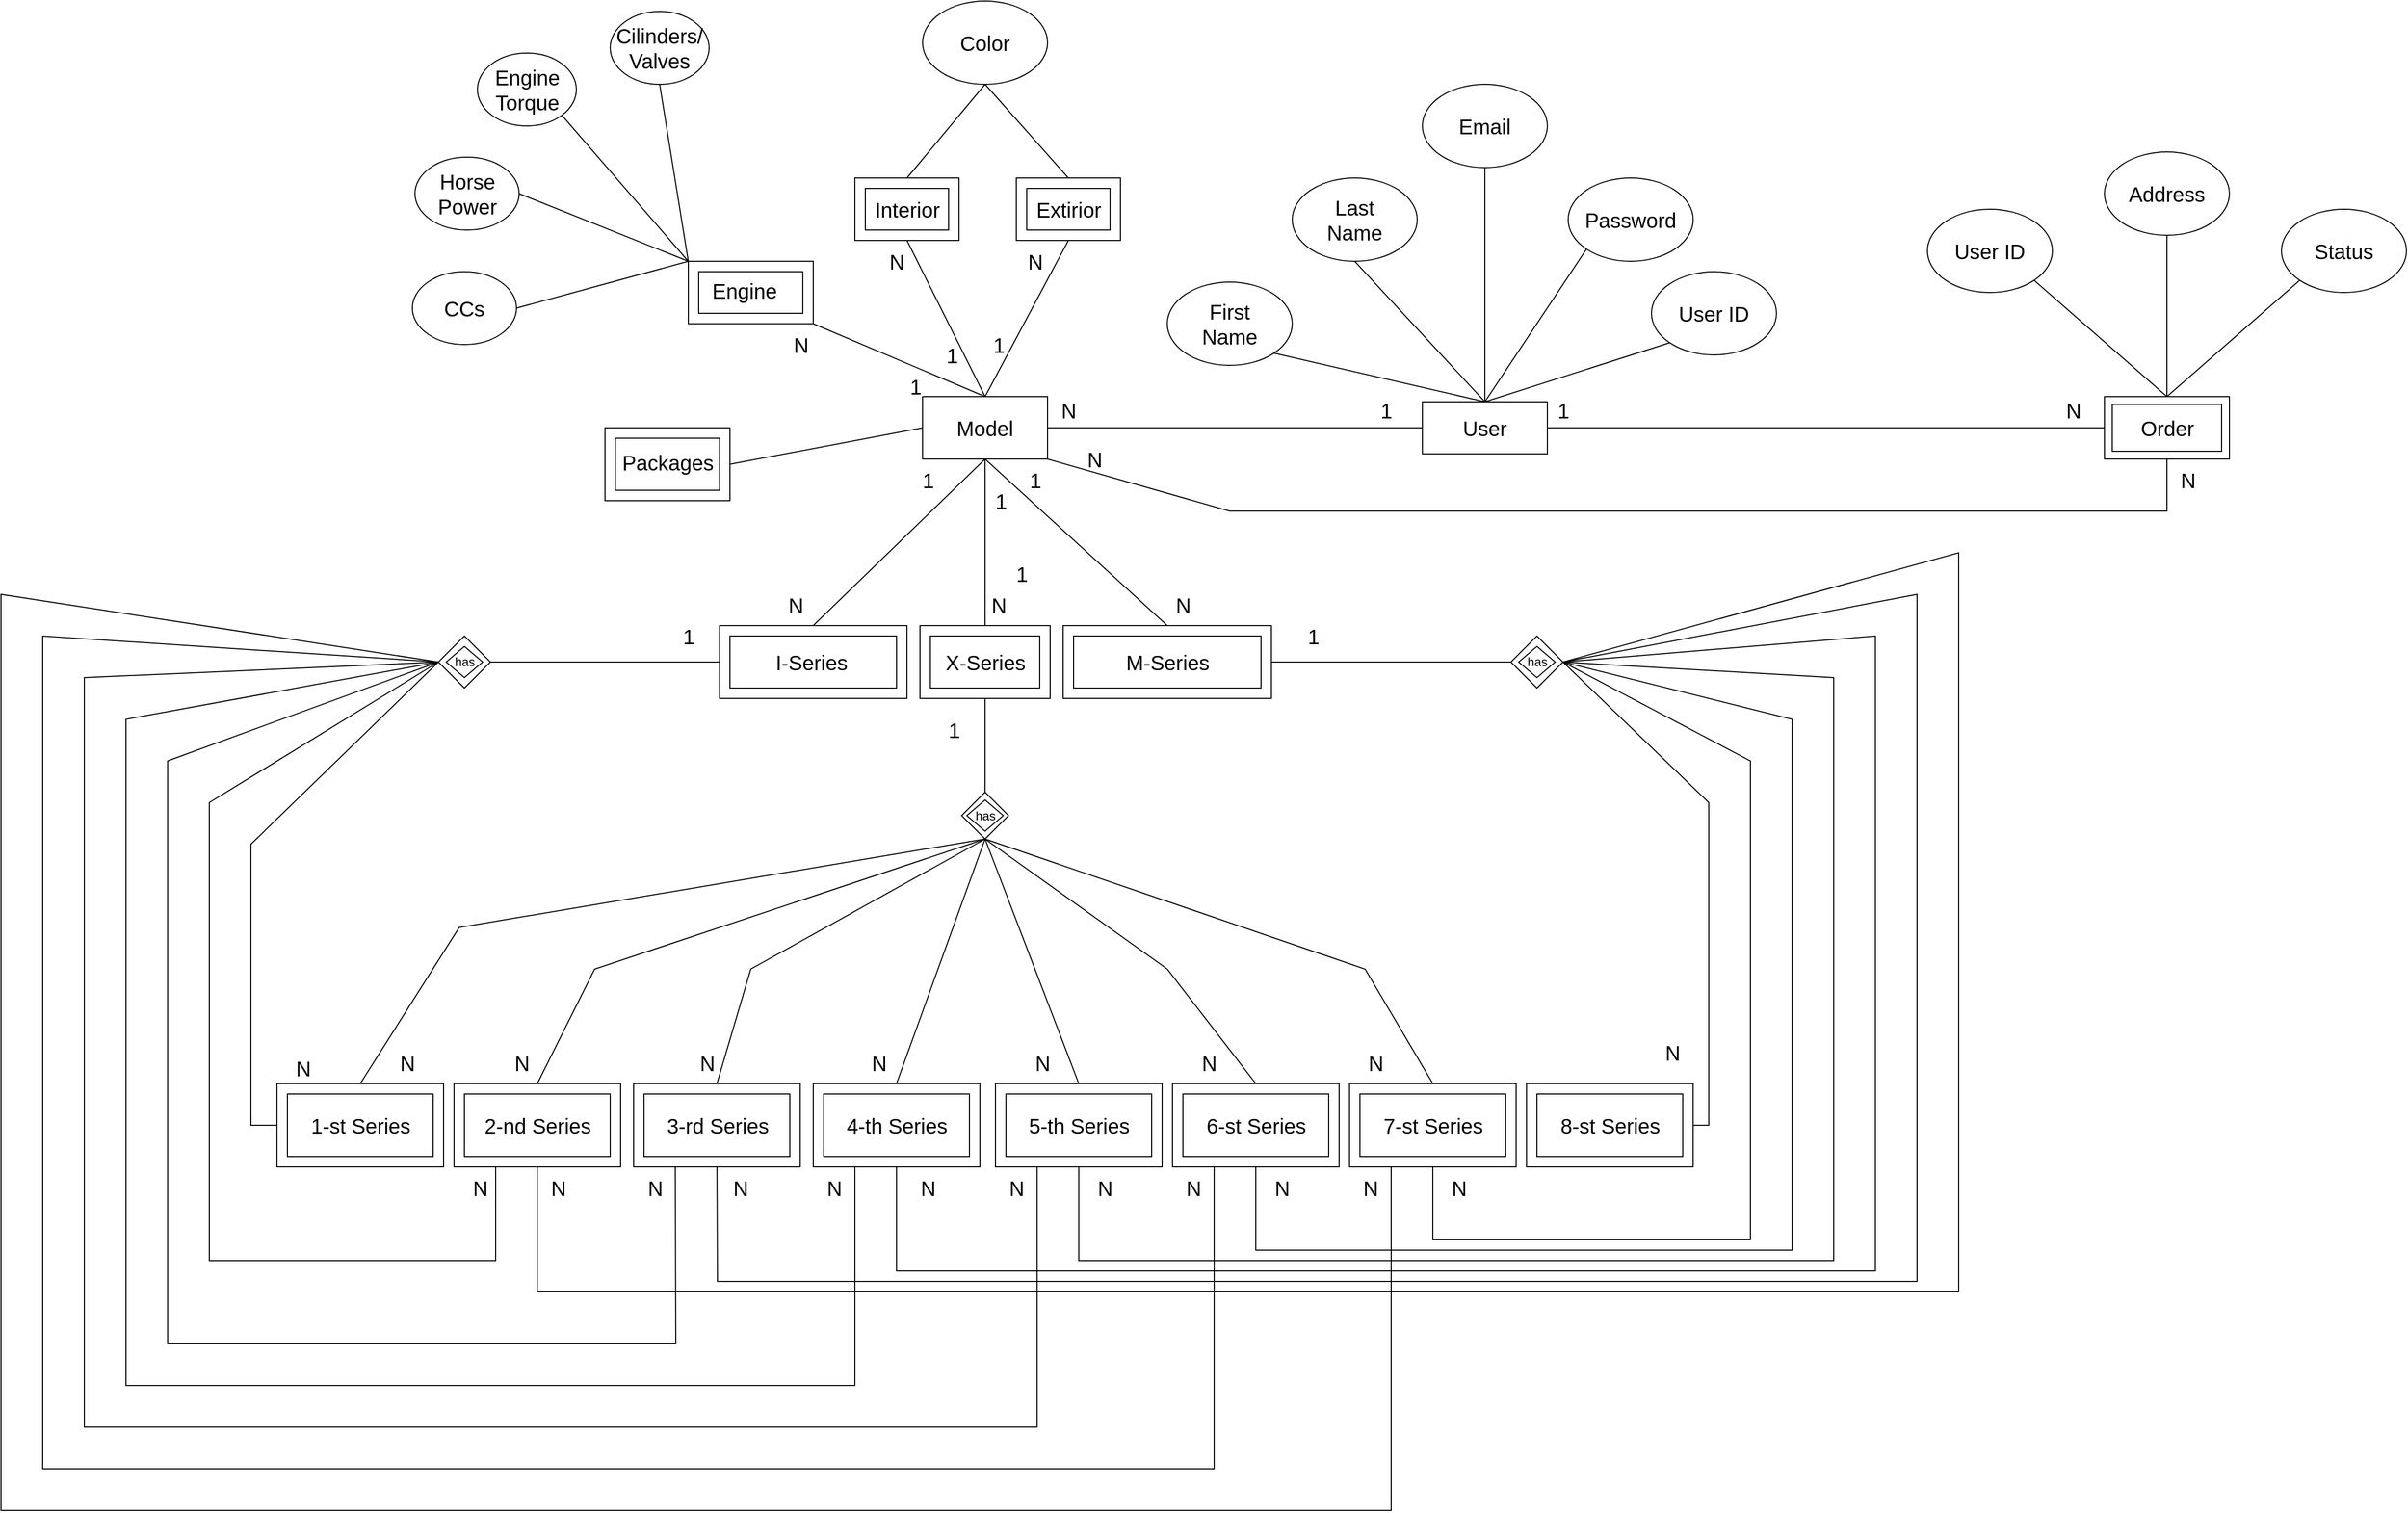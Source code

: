 <mxfile version="24.8.3">
  <diagram name="Page-1" id="2mfNDn_aH2c4KqLtZZbP">
    <mxGraphModel grid="1" page="1" gridSize="10" guides="1" tooltips="1" connect="1" arrows="1" fold="1" pageScale="1" pageWidth="827" pageHeight="1169" math="0" shadow="0">
      <root>
        <mxCell id="0" />
        <mxCell id="1" parent="0" />
        <mxCell id="GA-MrlqgVM2owLJVnuF0-229" value="&lt;font style=&quot;font-size: 20px;&quot;&gt;Order&lt;/font&gt;" style="rounded=0;whiteSpace=wrap;html=1;" vertex="1" parent="1">
          <mxGeometry x="1740" y="130" width="120" height="60" as="geometry" />
        </mxCell>
        <mxCell id="GA-MrlqgVM2owLJVnuF0-77" value="" style="rhombus;whiteSpace=wrap;html=1;" vertex="1" parent="1">
          <mxGeometry x="1170" y="360" width="50" height="50" as="geometry" />
        </mxCell>
        <mxCell id="GA-MrlqgVM2owLJVnuF0-75" value="" style="rhombus;whiteSpace=wrap;html=1;" vertex="1" parent="1">
          <mxGeometry x="140" y="360" width="50" height="50" as="geometry" />
        </mxCell>
        <mxCell id="GA-MrlqgVM2owLJVnuF0-47" value="" style="rhombus;whiteSpace=wrap;html=1;" vertex="1" parent="1">
          <mxGeometry x="642.5" y="510" width="45" height="45" as="geometry" />
        </mxCell>
        <mxCell id="Yd8EfODOnMejqtZCiiyT-1" value="&lt;font style=&quot;font-size: 20px;&quot;&gt;Model&lt;/font&gt;" style="rounded=0;whiteSpace=wrap;html=1;" vertex="1" parent="1">
          <mxGeometry x="605" y="130" width="120" height="60" as="geometry" />
        </mxCell>
        <mxCell id="Yd8EfODOnMejqtZCiiyT-5" value="&lt;font style=&quot;font-size: 20px;&quot;&gt;User&lt;/font&gt;" style="rounded=0;whiteSpace=wrap;html=1;" vertex="1" parent="1">
          <mxGeometry x="1085" y="135" width="120" height="50" as="geometry" />
        </mxCell>
        <mxCell id="GA-MrlqgVM2owLJVnuF0-7" value="" style="endArrow=none;html=1;rounded=0;entryX=1;entryY=1;entryDx=0;entryDy=0;exitX=0.5;exitY=0;exitDx=0;exitDy=0;entryPerimeter=0;" edge="1" parent="1" source="Yd8EfODOnMejqtZCiiyT-1" target="GA-MrlqgVM2owLJVnuF0-183">
          <mxGeometry width="50" height="50" relative="1" as="geometry">
            <mxPoint x="560" y="150" as="sourcePoint" />
            <mxPoint x="525" y="-40" as="targetPoint" />
          </mxGeometry>
        </mxCell>
        <mxCell id="GA-MrlqgVM2owLJVnuF0-10" value="" style="endArrow=none;html=1;rounded=0;entryX=0.5;entryY=1;entryDx=0;entryDy=0;exitX=0.5;exitY=0;exitDx=0;exitDy=0;entryPerimeter=0;" edge="1" parent="1" source="Yd8EfODOnMejqtZCiiyT-1" target="GA-MrlqgVM2owLJVnuF0-193">
          <mxGeometry width="50" height="50" relative="1" as="geometry">
            <mxPoint x="560" y="170" as="sourcePoint" />
            <mxPoint x="687.5" y="-10" as="targetPoint" />
          </mxGeometry>
        </mxCell>
        <mxCell id="GA-MrlqgVM2owLJVnuF0-13" value="" style="endArrow=none;html=1;rounded=0;entryX=0.5;entryY=1;entryDx=0;entryDy=0;exitX=0.5;exitY=0;exitDx=0;exitDy=0;entryPerimeter=0;" edge="1" parent="1" source="Yd8EfODOnMejqtZCiiyT-1" target="GA-MrlqgVM2owLJVnuF0-197">
          <mxGeometry width="50" height="50" relative="1" as="geometry">
            <mxPoint x="540" y="160" as="sourcePoint" />
            <mxPoint x="800" as="targetPoint" />
          </mxGeometry>
        </mxCell>
        <mxCell id="GA-MrlqgVM2owLJVnuF0-35" value="" style="verticalLabelPosition=bottom;verticalAlign=top;html=1;shape=mxgraph.basic.frame;dx=10;whiteSpace=wrap;" vertex="1" parent="1">
          <mxGeometry x="602.5" y="350" width="125" height="70" as="geometry" />
        </mxCell>
        <mxCell id="GA-MrlqgVM2owLJVnuF0-36" value="&lt;span style=&quot;font-size: 20px;&quot;&gt;X-Series&lt;/span&gt;" style="text;html=1;align=center;verticalAlign=middle;resizable=0;points=[];autosize=1;strokeColor=none;fillColor=none;" vertex="1" parent="1">
          <mxGeometry x="615" y="365" width="100" height="40" as="geometry" />
        </mxCell>
        <mxCell id="GA-MrlqgVM2owLJVnuF0-37" value="" style="endArrow=none;html=1;rounded=0;entryX=0.5;entryY=1;entryDx=0;entryDy=0;exitX=0.5;exitY=0;exitDx=0;exitDy=0;exitPerimeter=0;" edge="1" parent="1" source="GA-MrlqgVM2owLJVnuF0-35" target="Yd8EfODOnMejqtZCiiyT-1">
          <mxGeometry width="50" height="50" relative="1" as="geometry">
            <mxPoint x="650" y="360" as="sourcePoint" />
            <mxPoint x="700" y="310" as="targetPoint" />
          </mxGeometry>
        </mxCell>
        <mxCell id="GA-MrlqgVM2owLJVnuF0-46" value="has" style="rhombus;whiteSpace=wrap;html=1;" vertex="1" parent="1">
          <mxGeometry x="647.5" y="517.5" width="35" height="30" as="geometry" />
        </mxCell>
        <mxCell id="GA-MrlqgVM2owLJVnuF0-48" value="" style="endArrow=none;html=1;rounded=0;entryX=0.5;entryY=1;entryDx=0;entryDy=0;entryPerimeter=0;exitX=0.5;exitY=0;exitDx=0;exitDy=0;" edge="1" parent="1" source="GA-MrlqgVM2owLJVnuF0-47" target="GA-MrlqgVM2owLJVnuF0-35">
          <mxGeometry width="50" height="50" relative="1" as="geometry">
            <mxPoint x="550" y="510" as="sourcePoint" />
            <mxPoint x="600" y="460" as="targetPoint" />
          </mxGeometry>
        </mxCell>
        <mxCell id="GA-MrlqgVM2owLJVnuF0-49" value="" style="verticalLabelPosition=bottom;verticalAlign=top;html=1;shape=mxgraph.basic.frame;dx=10;whiteSpace=wrap;" vertex="1" parent="1">
          <mxGeometry x="-15" y="790" width="160" height="80" as="geometry" />
        </mxCell>
        <mxCell id="GA-MrlqgVM2owLJVnuF0-52" value="&lt;span style=&quot;font-size: 20px;&quot;&gt;1-st Series&lt;/span&gt;" style="text;html=1;align=center;verticalAlign=middle;resizable=0;points=[];autosize=1;strokeColor=none;fillColor=none;" vertex="1" parent="1">
          <mxGeometry x="5" y="810" width="120" height="40" as="geometry" />
        </mxCell>
        <mxCell id="GA-MrlqgVM2owLJVnuF0-65" value="" style="verticalLabelPosition=bottom;verticalAlign=top;html=1;shape=mxgraph.basic.frame;dx=10;whiteSpace=wrap;" vertex="1" parent="1">
          <mxGeometry x="410" y="350" width="180" height="70" as="geometry" />
        </mxCell>
        <mxCell id="GA-MrlqgVM2owLJVnuF0-66" value="" style="verticalLabelPosition=bottom;verticalAlign=top;html=1;shape=mxgraph.basic.frame;dx=10;whiteSpace=wrap;" vertex="1" parent="1">
          <mxGeometry x="740" y="350" width="200" height="70" as="geometry" />
        </mxCell>
        <mxCell id="GA-MrlqgVM2owLJVnuF0-67" value="&lt;font style=&quot;font-size: 20px;&quot;&gt;I-Series&lt;/font&gt;" style="text;html=1;align=center;verticalAlign=middle;resizable=0;points=[];autosize=1;strokeColor=none;fillColor=none;" vertex="1" parent="1">
          <mxGeometry x="452.5" y="365" width="90" height="40" as="geometry" />
        </mxCell>
        <mxCell id="GA-MrlqgVM2owLJVnuF0-68" value="&lt;font style=&quot;font-size: 20px;&quot;&gt;M-Series&lt;/font&gt;" style="text;html=1;align=center;verticalAlign=middle;resizable=0;points=[];autosize=1;strokeColor=none;fillColor=none;" vertex="1" parent="1">
          <mxGeometry x="790" y="365" width="100" height="40" as="geometry" />
        </mxCell>
        <mxCell id="GA-MrlqgVM2owLJVnuF0-72" value="has" style="rhombus;whiteSpace=wrap;html=1;" vertex="1" parent="1">
          <mxGeometry x="147.5" y="370" width="35" height="30" as="geometry" />
        </mxCell>
        <mxCell id="GA-MrlqgVM2owLJVnuF0-73" value="has" style="rhombus;whiteSpace=wrap;html=1;" vertex="1" parent="1">
          <mxGeometry x="1177.5" y="370" width="35" height="30" as="geometry" />
        </mxCell>
        <mxCell id="GA-MrlqgVM2owLJVnuF0-78" value="" style="endArrow=none;html=1;rounded=0;entryX=0;entryY=0.5;entryDx=0;entryDy=0;entryPerimeter=0;exitX=1;exitY=0.5;exitDx=0;exitDy=0;" edge="1" parent="1" source="GA-MrlqgVM2owLJVnuF0-75" target="GA-MrlqgVM2owLJVnuF0-65">
          <mxGeometry width="50" height="50" relative="1" as="geometry">
            <mxPoint x="670" y="470" as="sourcePoint" />
            <mxPoint x="720" y="420" as="targetPoint" />
          </mxGeometry>
        </mxCell>
        <mxCell id="GA-MrlqgVM2owLJVnuF0-79" value="" style="endArrow=none;html=1;rounded=0;entryX=1;entryY=0.5;entryDx=0;entryDy=0;entryPerimeter=0;exitX=0;exitY=0.5;exitDx=0;exitDy=0;" edge="1" parent="1" source="GA-MrlqgVM2owLJVnuF0-77" target="GA-MrlqgVM2owLJVnuF0-66">
          <mxGeometry width="50" height="50" relative="1" as="geometry">
            <mxPoint x="640" y="470" as="sourcePoint" />
            <mxPoint x="690" y="420" as="targetPoint" />
          </mxGeometry>
        </mxCell>
        <mxCell id="GA-MrlqgVM2owLJVnuF0-81" value="" style="endArrow=none;html=1;rounded=0;entryX=0.5;entryY=1;entryDx=0;entryDy=0;exitX=0.5;exitY=0;exitDx=0;exitDy=0;exitPerimeter=0;" edge="1" parent="1" source="GA-MrlqgVM2owLJVnuF0-65" target="Yd8EfODOnMejqtZCiiyT-1">
          <mxGeometry width="50" height="50" relative="1" as="geometry">
            <mxPoint x="670" y="470" as="sourcePoint" />
            <mxPoint x="720" y="420" as="targetPoint" />
          </mxGeometry>
        </mxCell>
        <mxCell id="GA-MrlqgVM2owLJVnuF0-82" value="" style="endArrow=none;html=1;rounded=0;entryX=0.5;entryY=1;entryDx=0;entryDy=0;exitX=0.5;exitY=0;exitDx=0;exitDy=0;exitPerimeter=0;" edge="1" parent="1" source="GA-MrlqgVM2owLJVnuF0-66" target="Yd8EfODOnMejqtZCiiyT-1">
          <mxGeometry width="50" height="50" relative="1" as="geometry">
            <mxPoint x="510" y="360" as="sourcePoint" />
            <mxPoint x="675" y="300" as="targetPoint" />
          </mxGeometry>
        </mxCell>
        <mxCell id="GA-MrlqgVM2owLJVnuF0-89" value="" style="verticalLabelPosition=bottom;verticalAlign=top;html=1;shape=mxgraph.basic.frame;dx=10;whiteSpace=wrap;" vertex="1" parent="1">
          <mxGeometry x="155" y="790" width="160" height="80" as="geometry" />
        </mxCell>
        <mxCell id="GA-MrlqgVM2owLJVnuF0-90" value="&lt;span style=&quot;font-size: 20px;&quot;&gt;2-nd Series&lt;/span&gt;" style="text;html=1;align=center;verticalAlign=middle;resizable=0;points=[];autosize=1;strokeColor=none;fillColor=none;" vertex="1" parent="1">
          <mxGeometry x="170" y="810" width="130" height="40" as="geometry" />
        </mxCell>
        <mxCell id="GA-MrlqgVM2owLJVnuF0-91" value="" style="verticalLabelPosition=bottom;verticalAlign=top;html=1;shape=mxgraph.basic.frame;dx=10;whiteSpace=wrap;" vertex="1" parent="1">
          <mxGeometry x="327.5" y="790" width="160" height="80" as="geometry" />
        </mxCell>
        <mxCell id="GA-MrlqgVM2owLJVnuF0-92" value="&lt;span style=&quot;font-size: 20px;&quot;&gt;3-rd Series&lt;/span&gt;" style="text;html=1;align=center;verticalAlign=middle;resizable=0;points=[];autosize=1;strokeColor=none;fillColor=none;" vertex="1" parent="1">
          <mxGeometry x="347.5" y="810" width="120" height="40" as="geometry" />
        </mxCell>
        <mxCell id="GA-MrlqgVM2owLJVnuF0-93" value="" style="verticalLabelPosition=bottom;verticalAlign=top;html=1;shape=mxgraph.basic.frame;dx=10;whiteSpace=wrap;" vertex="1" parent="1">
          <mxGeometry x="500" y="790" width="160" height="80" as="geometry" />
        </mxCell>
        <mxCell id="GA-MrlqgVM2owLJVnuF0-94" value="&lt;span style=&quot;font-size: 20px;&quot;&gt;4-th Series&lt;/span&gt;" style="text;html=1;align=center;verticalAlign=middle;resizable=0;points=[];autosize=1;strokeColor=none;fillColor=none;" vertex="1" parent="1">
          <mxGeometry x="520" y="810" width="120" height="40" as="geometry" />
        </mxCell>
        <mxCell id="GA-MrlqgVM2owLJVnuF0-95" value="" style="verticalLabelPosition=bottom;verticalAlign=top;html=1;shape=mxgraph.basic.frame;dx=10;whiteSpace=wrap;" vertex="1" parent="1">
          <mxGeometry x="675" y="790" width="160" height="80" as="geometry" />
        </mxCell>
        <mxCell id="GA-MrlqgVM2owLJVnuF0-96" value="&lt;span style=&quot;font-size: 20px;&quot;&gt;5-th Series&lt;/span&gt;" style="text;html=1;align=center;verticalAlign=middle;resizable=0;points=[];autosize=1;strokeColor=none;fillColor=none;" vertex="1" parent="1">
          <mxGeometry x="695" y="810" width="120" height="40" as="geometry" />
        </mxCell>
        <mxCell id="GA-MrlqgVM2owLJVnuF0-97" value="" style="verticalLabelPosition=bottom;verticalAlign=top;html=1;shape=mxgraph.basic.frame;dx=10;whiteSpace=wrap;" vertex="1" parent="1">
          <mxGeometry x="845" y="790" width="160" height="80" as="geometry" />
        </mxCell>
        <mxCell id="GA-MrlqgVM2owLJVnuF0-98" value="&lt;span style=&quot;font-size: 20px;&quot;&gt;6-st Series&lt;/span&gt;" style="text;html=1;align=center;verticalAlign=middle;resizable=0;points=[];autosize=1;strokeColor=none;fillColor=none;" vertex="1" parent="1">
          <mxGeometry x="865" y="810" width="120" height="40" as="geometry" />
        </mxCell>
        <mxCell id="GA-MrlqgVM2owLJVnuF0-99" value="" style="verticalLabelPosition=bottom;verticalAlign=top;html=1;shape=mxgraph.basic.frame;dx=10;whiteSpace=wrap;" vertex="1" parent="1">
          <mxGeometry x="1015" y="790" width="160" height="80" as="geometry" />
        </mxCell>
        <mxCell id="GA-MrlqgVM2owLJVnuF0-100" value="&lt;span style=&quot;font-size: 20px;&quot;&gt;7-st Series&lt;/span&gt;" style="text;html=1;align=center;verticalAlign=middle;resizable=0;points=[];autosize=1;strokeColor=none;fillColor=none;" vertex="1" parent="1">
          <mxGeometry x="1035" y="810" width="120" height="40" as="geometry" />
        </mxCell>
        <mxCell id="GA-MrlqgVM2owLJVnuF0-101" value="" style="verticalLabelPosition=bottom;verticalAlign=top;html=1;shape=mxgraph.basic.frame;dx=10;whiteSpace=wrap;" vertex="1" parent="1">
          <mxGeometry x="1185" y="790" width="160" height="80" as="geometry" />
        </mxCell>
        <mxCell id="GA-MrlqgVM2owLJVnuF0-102" value="&lt;span style=&quot;font-size: 20px;&quot;&gt;8-st Series&lt;/span&gt;" style="text;html=1;align=center;verticalAlign=middle;resizable=0;points=[];autosize=1;strokeColor=none;fillColor=none;" vertex="1" parent="1">
          <mxGeometry x="1205" y="810" width="120" height="40" as="geometry" />
        </mxCell>
        <mxCell id="GA-MrlqgVM2owLJVnuF0-111" value="" style="endArrow=none;html=1;rounded=0;entryX=0.5;entryY=1;entryDx=0;entryDy=0;exitX=0.5;exitY=0;exitDx=0;exitDy=0;exitPerimeter=0;" edge="1" parent="1" source="GA-MrlqgVM2owLJVnuF0-49" target="GA-MrlqgVM2owLJVnuF0-47">
          <mxGeometry width="50" height="50" relative="1" as="geometry">
            <mxPoint x="145" y="640" as="sourcePoint" />
            <mxPoint x="580" y="580" as="targetPoint" />
            <Array as="points">
              <mxPoint x="160" y="640" />
            </Array>
          </mxGeometry>
        </mxCell>
        <mxCell id="GA-MrlqgVM2owLJVnuF0-112" value="" style="endArrow=none;html=1;rounded=0;entryX=0.5;entryY=1;entryDx=0;entryDy=0;exitX=0.5;exitY=0;exitDx=0;exitDy=0;exitPerimeter=0;" edge="1" parent="1" source="GA-MrlqgVM2owLJVnuF0-89" target="GA-MrlqgVM2owLJVnuF0-47">
          <mxGeometry width="50" height="50" relative="1" as="geometry">
            <mxPoint x="155" y="650" as="sourcePoint" />
            <mxPoint x="590" y="590" as="targetPoint" />
            <Array as="points">
              <mxPoint x="290" y="680" />
            </Array>
          </mxGeometry>
        </mxCell>
        <mxCell id="GA-MrlqgVM2owLJVnuF0-113" value="" style="endArrow=none;html=1;rounded=0;entryX=0.5;entryY=1;entryDx=0;entryDy=0;exitX=0.5;exitY=0;exitDx=0;exitDy=0;exitPerimeter=0;" edge="1" parent="1" source="GA-MrlqgVM2owLJVnuF0-91" target="GA-MrlqgVM2owLJVnuF0-47">
          <mxGeometry width="50" height="50" relative="1" as="geometry">
            <mxPoint x="165" y="660" as="sourcePoint" />
            <mxPoint x="600" y="600" as="targetPoint" />
            <Array as="points">
              <mxPoint x="440" y="680" />
            </Array>
          </mxGeometry>
        </mxCell>
        <mxCell id="GA-MrlqgVM2owLJVnuF0-114" value="" style="endArrow=none;html=1;rounded=0;entryX=0.5;entryY=1;entryDx=0;entryDy=0;exitX=0.5;exitY=0;exitDx=0;exitDy=0;exitPerimeter=0;" edge="1" parent="1" source="GA-MrlqgVM2owLJVnuF0-93" target="GA-MrlqgVM2owLJVnuF0-47">
          <mxGeometry width="50" height="50" relative="1" as="geometry">
            <mxPoint x="175" y="670" as="sourcePoint" />
            <mxPoint x="610" y="610" as="targetPoint" />
          </mxGeometry>
        </mxCell>
        <mxCell id="GA-MrlqgVM2owLJVnuF0-115" value="" style="endArrow=none;html=1;rounded=0;entryX=0.5;entryY=1;entryDx=0;entryDy=0;exitX=0.5;exitY=0;exitDx=0;exitDy=0;exitPerimeter=0;" edge="1" parent="1" source="GA-MrlqgVM2owLJVnuF0-95" target="GA-MrlqgVM2owLJVnuF0-47">
          <mxGeometry width="50" height="50" relative="1" as="geometry">
            <mxPoint x="185" y="680" as="sourcePoint" />
            <mxPoint x="620" y="620" as="targetPoint" />
          </mxGeometry>
        </mxCell>
        <mxCell id="GA-MrlqgVM2owLJVnuF0-116" value="" style="endArrow=none;html=1;rounded=0;entryX=0.5;entryY=1;entryDx=0;entryDy=0;exitX=0.5;exitY=0;exitDx=0;exitDy=0;exitPerimeter=0;" edge="1" parent="1" source="GA-MrlqgVM2owLJVnuF0-97" target="GA-MrlqgVM2owLJVnuF0-47">
          <mxGeometry width="50" height="50" relative="1" as="geometry">
            <mxPoint x="195" y="690" as="sourcePoint" />
            <mxPoint x="630" y="630" as="targetPoint" />
            <Array as="points">
              <mxPoint x="840" y="680" />
            </Array>
          </mxGeometry>
        </mxCell>
        <mxCell id="GA-MrlqgVM2owLJVnuF0-117" value="" style="endArrow=none;html=1;rounded=0;entryX=0.5;entryY=1;entryDx=0;entryDy=0;exitX=0.5;exitY=0;exitDx=0;exitDy=0;exitPerimeter=0;" edge="1" parent="1" source="GA-MrlqgVM2owLJVnuF0-99" target="GA-MrlqgVM2owLJVnuF0-47">
          <mxGeometry width="50" height="50" relative="1" as="geometry">
            <mxPoint x="205" y="700" as="sourcePoint" />
            <mxPoint x="640" y="640" as="targetPoint" />
            <Array as="points">
              <mxPoint x="1030" y="680" />
            </Array>
          </mxGeometry>
        </mxCell>
        <mxCell id="GA-MrlqgVM2owLJVnuF0-122" value="" style="endArrow=none;html=1;rounded=0;entryX=1;entryY=0.5;entryDx=0;entryDy=0;exitX=0.5;exitY=1;exitDx=0;exitDy=0;exitPerimeter=0;" edge="1" parent="1" source="GA-MrlqgVM2owLJVnuF0-89" target="GA-MrlqgVM2owLJVnuF0-77">
          <mxGeometry width="50" height="50" relative="1" as="geometry">
            <mxPoint x="570" y="620" as="sourcePoint" />
            <mxPoint x="620" y="570" as="targetPoint" />
            <Array as="points">
              <mxPoint x="235" y="990" />
              <mxPoint x="1600" y="990" />
              <mxPoint x="1600" y="280" />
            </Array>
          </mxGeometry>
        </mxCell>
        <mxCell id="GA-MrlqgVM2owLJVnuF0-123" value="" style="endArrow=none;html=1;rounded=0;entryX=1;entryY=0.5;entryDx=0;entryDy=0;exitX=0.5;exitY=1;exitDx=0;exitDy=0;exitPerimeter=0;" edge="1" parent="1" source="GA-MrlqgVM2owLJVnuF0-91" target="GA-MrlqgVM2owLJVnuF0-77">
          <mxGeometry width="50" height="50" relative="1" as="geometry">
            <mxPoint x="220" y="860" as="sourcePoint" />
            <mxPoint x="1400" y="400" as="targetPoint" />
            <Array as="points">
              <mxPoint x="408" y="980" />
              <mxPoint x="1560" y="980" />
              <mxPoint x="1560" y="320" />
            </Array>
          </mxGeometry>
        </mxCell>
        <mxCell id="GA-MrlqgVM2owLJVnuF0-124" value="" style="endArrow=none;html=1;rounded=0;entryX=1;entryY=0.5;entryDx=0;entryDy=0;exitX=0.5;exitY=1;exitDx=0;exitDy=0;exitPerimeter=0;" edge="1" parent="1" source="GA-MrlqgVM2owLJVnuF0-93" target="GA-MrlqgVM2owLJVnuF0-77">
          <mxGeometry width="50" height="50" relative="1" as="geometry">
            <mxPoint x="230" y="870" as="sourcePoint" />
            <mxPoint x="1410" y="410" as="targetPoint" />
            <Array as="points">
              <mxPoint x="580" y="970" />
              <mxPoint x="1520" y="970" />
              <mxPoint x="1520" y="360" />
            </Array>
          </mxGeometry>
        </mxCell>
        <mxCell id="GA-MrlqgVM2owLJVnuF0-125" value="" style="endArrow=none;html=1;rounded=0;entryX=1;entryY=0.5;entryDx=0;entryDy=0;exitX=0.5;exitY=1;exitDx=0;exitDy=0;exitPerimeter=0;" edge="1" parent="1" source="GA-MrlqgVM2owLJVnuF0-95" target="GA-MrlqgVM2owLJVnuF0-77">
          <mxGeometry width="50" height="50" relative="1" as="geometry">
            <mxPoint x="565" y="860" as="sourcePoint" />
            <mxPoint x="1400" y="400" as="targetPoint" />
            <Array as="points">
              <mxPoint x="755" y="960" />
              <mxPoint x="1480" y="960" />
              <mxPoint x="1480" y="400" />
            </Array>
          </mxGeometry>
        </mxCell>
        <mxCell id="GA-MrlqgVM2owLJVnuF0-126" value="" style="endArrow=none;html=1;rounded=0;exitX=0.5;exitY=1;exitDx=0;exitDy=0;exitPerimeter=0;entryX=1;entryY=0.5;entryDx=0;entryDy=0;" edge="1" parent="1" source="GA-MrlqgVM2owLJVnuF0-97" target="GA-MrlqgVM2owLJVnuF0-77">
          <mxGeometry width="50" height="50" relative="1" as="geometry">
            <mxPoint x="575" y="870" as="sourcePoint" />
            <mxPoint x="1390" y="390" as="targetPoint" />
            <Array as="points">
              <mxPoint x="925" y="950" />
              <mxPoint x="1440" y="950" />
              <mxPoint x="1440" y="440" />
            </Array>
          </mxGeometry>
        </mxCell>
        <mxCell id="GA-MrlqgVM2owLJVnuF0-127" value="" style="endArrow=none;html=1;rounded=0;entryX=1;entryY=0.5;entryDx=0;entryDy=0;exitX=0.5;exitY=1;exitDx=0;exitDy=0;exitPerimeter=0;" edge="1" parent="1" source="GA-MrlqgVM2owLJVnuF0-99" target="GA-MrlqgVM2owLJVnuF0-77">
          <mxGeometry width="50" height="50" relative="1" as="geometry">
            <mxPoint x="585" y="880" as="sourcePoint" />
            <mxPoint x="1420" y="420" as="targetPoint" />
            <Array as="points">
              <mxPoint x="1095" y="940" />
              <mxPoint x="1400" y="940" />
              <mxPoint x="1400" y="480" />
            </Array>
          </mxGeometry>
        </mxCell>
        <mxCell id="GA-MrlqgVM2owLJVnuF0-128" value="" style="endArrow=none;html=1;rounded=0;entryX=1;entryY=0.5;entryDx=0;entryDy=0;exitX=1;exitY=0.5;exitDx=0;exitDy=0;exitPerimeter=0;" edge="1" parent="1" source="GA-MrlqgVM2owLJVnuF0-101" target="GA-MrlqgVM2owLJVnuF0-77">
          <mxGeometry width="50" height="50" relative="1" as="geometry">
            <mxPoint x="595" y="890" as="sourcePoint" />
            <mxPoint x="1430" y="430" as="targetPoint" />
            <Array as="points">
              <mxPoint x="1360" y="830" />
              <mxPoint x="1360" y="520" />
            </Array>
          </mxGeometry>
        </mxCell>
        <mxCell id="GA-MrlqgVM2owLJVnuF0-130" value="" style="endArrow=none;html=1;rounded=0;entryX=0;entryY=0.5;entryDx=0;entryDy=0;exitX=0;exitY=0.5;exitDx=0;exitDy=0;exitPerimeter=0;" edge="1" parent="1" source="GA-MrlqgVM2owLJVnuF0-49" target="GA-MrlqgVM2owLJVnuF0-75">
          <mxGeometry width="50" height="50" relative="1" as="geometry">
            <mxPoint x="-80" y="560" as="sourcePoint" />
            <mxPoint x="680" y="570" as="targetPoint" />
            <Array as="points">
              <mxPoint x="-40" y="830" />
              <mxPoint x="-40" y="560" />
            </Array>
          </mxGeometry>
        </mxCell>
        <mxCell id="GA-MrlqgVM2owLJVnuF0-131" value="" style="endArrow=none;html=1;rounded=0;exitX=0;exitY=0;exitDx=40;exitDy=80;exitPerimeter=0;entryX=0;entryY=0.5;entryDx=0;entryDy=0;" edge="1" parent="1" source="GA-MrlqgVM2owLJVnuF0-89" target="GA-MrlqgVM2owLJVnuF0-75">
          <mxGeometry width="50" height="50" relative="1" as="geometry">
            <mxPoint x="-30" y="820" as="sourcePoint" />
            <mxPoint x="130" y="380" as="targetPoint" />
            <Array as="points">
              <mxPoint x="195" y="960" />
              <mxPoint x="-80" y="960" />
              <mxPoint x="-80" y="520" />
            </Array>
          </mxGeometry>
        </mxCell>
        <mxCell id="GA-MrlqgVM2owLJVnuF0-133" value="" style="endArrow=none;html=1;rounded=0;exitX=0;exitY=0;exitDx=40;exitDy=80;exitPerimeter=0;entryX=0;entryY=0.5;entryDx=0;entryDy=0;" edge="1" parent="1" source="GA-MrlqgVM2owLJVnuF0-91" target="GA-MrlqgVM2owLJVnuF0-75">
          <mxGeometry width="50" height="50" relative="1" as="geometry">
            <mxPoint x="245" y="880" as="sourcePoint" />
            <mxPoint x="90" y="370" as="targetPoint" />
            <Array as="points">
              <mxPoint x="368" y="1040" />
              <mxPoint x="-120" y="1040" />
              <mxPoint x="-120" y="480" />
            </Array>
          </mxGeometry>
        </mxCell>
        <mxCell id="GA-MrlqgVM2owLJVnuF0-134" value="" style="endArrow=none;html=1;rounded=0;exitX=0;exitY=0;exitDx=40;exitDy=80;exitPerimeter=0;entryX=0;entryY=0.5;entryDx=0;entryDy=0;" edge="1" parent="1" source="GA-MrlqgVM2owLJVnuF0-93" target="GA-MrlqgVM2owLJVnuF0-75">
          <mxGeometry width="50" height="50" relative="1" as="geometry">
            <mxPoint x="418" y="880" as="sourcePoint" />
            <mxPoint x="100" y="360" as="targetPoint" />
            <Array as="points">
              <mxPoint x="540" y="1080" />
              <mxPoint x="-160" y="1080" />
              <mxPoint x="-160" y="440" />
            </Array>
          </mxGeometry>
        </mxCell>
        <mxCell id="GA-MrlqgVM2owLJVnuF0-135" value="" style="endArrow=none;html=1;rounded=0;entryX=0;entryY=0.5;entryDx=0;entryDy=0;exitX=0;exitY=0;exitDx=40;exitDy=80;exitPerimeter=0;" edge="1" parent="1" source="GA-MrlqgVM2owLJVnuF0-95" target="GA-MrlqgVM2owLJVnuF0-75">
          <mxGeometry width="50" height="50" relative="1" as="geometry">
            <mxPoint x="-5" y="840" as="sourcePoint" />
            <mxPoint x="150" y="395" as="targetPoint" />
            <Array as="points">
              <mxPoint x="715" y="1120" />
              <mxPoint x="-200" y="1120" />
              <mxPoint x="-200" y="400" />
            </Array>
          </mxGeometry>
        </mxCell>
        <mxCell id="GA-MrlqgVM2owLJVnuF0-136" value="" style="endArrow=none;html=1;rounded=0;exitX=0;exitY=0;exitDx=40;exitDy=80;exitPerimeter=0;entryX=0;entryY=0.5;entryDx=0;entryDy=0;" edge="1" parent="1" source="GA-MrlqgVM2owLJVnuF0-97" target="GA-MrlqgVM2owLJVnuF0-75">
          <mxGeometry width="50" height="50" relative="1" as="geometry">
            <mxPoint x="-5" y="840" as="sourcePoint" />
            <mxPoint x="120" y="330" as="targetPoint" />
            <Array as="points">
              <mxPoint x="885" y="1160" />
              <mxPoint x="-240" y="1160" />
              <mxPoint x="-240" y="360" />
            </Array>
          </mxGeometry>
        </mxCell>
        <mxCell id="GA-MrlqgVM2owLJVnuF0-137" value="" style="endArrow=none;html=1;rounded=0;exitX=0;exitY=0;exitDx=40;exitDy=80;exitPerimeter=0;entryX=0;entryY=0.5;entryDx=0;entryDy=0;" edge="1" parent="1" source="GA-MrlqgVM2owLJVnuF0-99" target="GA-MrlqgVM2owLJVnuF0-75">
          <mxGeometry width="50" height="50" relative="1" as="geometry">
            <mxPoint x="895" y="880" as="sourcePoint" />
            <mxPoint x="120" y="340" as="targetPoint" />
            <Array as="points">
              <mxPoint x="1055" y="1200" />
              <mxPoint x="-280" y="1200" />
              <mxPoint x="-280" y="320" />
            </Array>
          </mxGeometry>
        </mxCell>
        <mxCell id="GA-MrlqgVM2owLJVnuF0-140" value="&lt;font style=&quot;font-size: 20px;&quot;&gt;1&lt;/font&gt;" style="text;html=1;align=center;verticalAlign=middle;resizable=0;points=[];autosize=1;strokeColor=none;fillColor=none;" vertex="1" parent="1">
          <mxGeometry x="365" y="340" width="30" height="40" as="geometry" />
        </mxCell>
        <mxCell id="GA-MrlqgVM2owLJVnuF0-141" value="&lt;font style=&quot;font-size: 20px;&quot;&gt;N&lt;/font&gt;" style="text;html=1;align=center;verticalAlign=middle;resizable=0;points=[];autosize=1;strokeColor=none;fillColor=none;" vertex="1" parent="1">
          <mxGeometry x="-10" y="755" width="40" height="40" as="geometry" />
        </mxCell>
        <mxCell id="GA-MrlqgVM2owLJVnuF0-142" value="&lt;font style=&quot;font-size: 20px;&quot;&gt;1&lt;/font&gt;" style="text;html=1;align=center;verticalAlign=middle;resizable=0;points=[];autosize=1;strokeColor=none;fillColor=none;" vertex="1" parent="1">
          <mxGeometry x="620" y="430" width="30" height="40" as="geometry" />
        </mxCell>
        <mxCell id="GA-MrlqgVM2owLJVnuF0-143" value="&lt;font style=&quot;font-size: 20px;&quot;&gt;1&lt;/font&gt;" style="text;html=1;align=center;verticalAlign=middle;resizable=0;points=[];autosize=1;strokeColor=none;fillColor=none;" vertex="1" parent="1">
          <mxGeometry x="965" y="340" width="30" height="40" as="geometry" />
        </mxCell>
        <mxCell id="GA-MrlqgVM2owLJVnuF0-144" value="&lt;font style=&quot;font-size: 20px;&quot;&gt;N&lt;/font&gt;" style="text;html=1;align=center;verticalAlign=middle;resizable=0;points=[];autosize=1;strokeColor=none;fillColor=none;" vertex="1" parent="1">
          <mxGeometry x="90" y="750" width="40" height="40" as="geometry" />
        </mxCell>
        <mxCell id="GA-MrlqgVM2owLJVnuF0-146" value="&lt;font style=&quot;font-size: 20px;&quot;&gt;N&lt;/font&gt;" style="text;html=1;align=center;verticalAlign=middle;resizable=0;points=[];autosize=1;strokeColor=none;fillColor=none;" vertex="1" parent="1">
          <mxGeometry x="200" y="750" width="40" height="40" as="geometry" />
        </mxCell>
        <mxCell id="GA-MrlqgVM2owLJVnuF0-147" value="&lt;font style=&quot;font-size: 20px;&quot;&gt;N&lt;/font&gt;" style="text;html=1;align=center;verticalAlign=middle;resizable=0;points=[];autosize=1;strokeColor=none;fillColor=none;" vertex="1" parent="1">
          <mxGeometry x="160" y="870" width="40" height="40" as="geometry" />
        </mxCell>
        <mxCell id="GA-MrlqgVM2owLJVnuF0-148" value="&lt;font style=&quot;font-size: 20px;&quot;&gt;N&lt;/font&gt;" style="text;html=1;align=center;verticalAlign=middle;resizable=0;points=[];autosize=1;strokeColor=none;fillColor=none;" vertex="1" parent="1">
          <mxGeometry x="235" y="870" width="40" height="40" as="geometry" />
        </mxCell>
        <mxCell id="GA-MrlqgVM2owLJVnuF0-149" value="&lt;font style=&quot;font-size: 20px;&quot;&gt;N&lt;/font&gt;" style="text;html=1;align=center;verticalAlign=middle;resizable=0;points=[];autosize=1;strokeColor=none;fillColor=none;" vertex="1" parent="1">
          <mxGeometry x="377.5" y="750" width="40" height="40" as="geometry" />
        </mxCell>
        <mxCell id="GA-MrlqgVM2owLJVnuF0-150" value="&lt;font style=&quot;font-size: 20px;&quot;&gt;N&lt;/font&gt;" style="text;html=1;align=center;verticalAlign=middle;resizable=0;points=[];autosize=1;strokeColor=none;fillColor=none;" vertex="1" parent="1">
          <mxGeometry x="327.5" y="870" width="40" height="40" as="geometry" />
        </mxCell>
        <mxCell id="GA-MrlqgVM2owLJVnuF0-151" value="&lt;font style=&quot;font-size: 20px;&quot;&gt;N&lt;/font&gt;" style="text;html=1;align=center;verticalAlign=middle;resizable=0;points=[];autosize=1;strokeColor=none;fillColor=none;" vertex="1" parent="1">
          <mxGeometry x="410" y="870" width="40" height="40" as="geometry" />
        </mxCell>
        <mxCell id="GA-MrlqgVM2owLJVnuF0-153" value="&lt;font style=&quot;font-size: 20px;&quot;&gt;N&lt;/font&gt;" style="text;html=1;align=center;verticalAlign=middle;resizable=0;points=[];autosize=1;strokeColor=none;fillColor=none;" vertex="1" parent="1">
          <mxGeometry x="500" y="870" width="40" height="40" as="geometry" />
        </mxCell>
        <mxCell id="GA-MrlqgVM2owLJVnuF0-154" value="&lt;font style=&quot;font-size: 20px;&quot;&gt;N&lt;/font&gt;" style="text;html=1;align=center;verticalAlign=middle;resizable=0;points=[];autosize=1;strokeColor=none;fillColor=none;" vertex="1" parent="1">
          <mxGeometry x="590" y="870" width="40" height="40" as="geometry" />
        </mxCell>
        <mxCell id="GA-MrlqgVM2owLJVnuF0-155" value="&lt;font style=&quot;font-size: 20px;&quot;&gt;N&lt;/font&gt;" style="text;html=1;align=center;verticalAlign=middle;resizable=0;points=[];autosize=1;strokeColor=none;fillColor=none;" vertex="1" parent="1">
          <mxGeometry x="542.5" y="750" width="40" height="40" as="geometry" />
        </mxCell>
        <mxCell id="GA-MrlqgVM2owLJVnuF0-156" value="&lt;font style=&quot;font-size: 20px;&quot;&gt;N&lt;/font&gt;" style="text;html=1;align=center;verticalAlign=middle;resizable=0;points=[];autosize=1;strokeColor=none;fillColor=none;" vertex="1" parent="1">
          <mxGeometry x="675" y="870" width="40" height="40" as="geometry" />
        </mxCell>
        <mxCell id="GA-MrlqgVM2owLJVnuF0-157" value="&lt;font style=&quot;font-size: 20px;&quot;&gt;N&lt;/font&gt;" style="text;html=1;align=center;verticalAlign=middle;resizable=0;points=[];autosize=1;strokeColor=none;fillColor=none;" vertex="1" parent="1">
          <mxGeometry x="760" y="870" width="40" height="40" as="geometry" />
        </mxCell>
        <mxCell id="GA-MrlqgVM2owLJVnuF0-158" value="&lt;font style=&quot;font-size: 20px;&quot;&gt;N&lt;/font&gt;" style="text;html=1;align=center;verticalAlign=middle;resizable=0;points=[];autosize=1;strokeColor=none;fillColor=none;" vertex="1" parent="1">
          <mxGeometry x="700" y="750" width="40" height="40" as="geometry" />
        </mxCell>
        <mxCell id="GA-MrlqgVM2owLJVnuF0-159" value="&lt;font style=&quot;font-size: 20px;&quot;&gt;N&lt;/font&gt;" style="text;html=1;align=center;verticalAlign=middle;resizable=0;points=[];autosize=1;strokeColor=none;fillColor=none;" vertex="1" parent="1">
          <mxGeometry x="845" y="870" width="40" height="40" as="geometry" />
        </mxCell>
        <mxCell id="GA-MrlqgVM2owLJVnuF0-160" value="&lt;font style=&quot;font-size: 20px;&quot;&gt;N&lt;/font&gt;" style="text;html=1;align=center;verticalAlign=middle;resizable=0;points=[];autosize=1;strokeColor=none;fillColor=none;" vertex="1" parent="1">
          <mxGeometry x="930" y="870" width="40" height="40" as="geometry" />
        </mxCell>
        <mxCell id="GA-MrlqgVM2owLJVnuF0-161" value="&lt;font style=&quot;font-size: 20px;&quot;&gt;N&lt;/font&gt;" style="text;html=1;align=center;verticalAlign=middle;resizable=0;points=[];autosize=1;strokeColor=none;fillColor=none;" vertex="1" parent="1">
          <mxGeometry x="860" y="750" width="40" height="40" as="geometry" />
        </mxCell>
        <mxCell id="GA-MrlqgVM2owLJVnuF0-162" value="&lt;font style=&quot;font-size: 20px;&quot;&gt;N&lt;/font&gt;" style="text;html=1;align=center;verticalAlign=middle;resizable=0;points=[];autosize=1;strokeColor=none;fillColor=none;" vertex="1" parent="1">
          <mxGeometry x="1020" y="750" width="40" height="40" as="geometry" />
        </mxCell>
        <mxCell id="GA-MrlqgVM2owLJVnuF0-163" value="&lt;font style=&quot;font-size: 20px;&quot;&gt;N&lt;/font&gt;" style="text;html=1;align=center;verticalAlign=middle;resizable=0;points=[];autosize=1;strokeColor=none;fillColor=none;" vertex="1" parent="1">
          <mxGeometry x="1015" y="870" width="40" height="40" as="geometry" />
        </mxCell>
        <mxCell id="GA-MrlqgVM2owLJVnuF0-164" value="&lt;font style=&quot;font-size: 20px;&quot;&gt;N&lt;/font&gt;" style="text;html=1;align=center;verticalAlign=middle;resizable=0;points=[];autosize=1;strokeColor=none;fillColor=none;" vertex="1" parent="1">
          <mxGeometry x="1100" y="870" width="40" height="40" as="geometry" />
        </mxCell>
        <mxCell id="GA-MrlqgVM2owLJVnuF0-166" value="&lt;font style=&quot;font-size: 20px;&quot;&gt;N&lt;/font&gt;" style="text;html=1;align=center;verticalAlign=middle;resizable=0;points=[];autosize=1;strokeColor=none;fillColor=none;" vertex="1" parent="1">
          <mxGeometry x="1305" y="740" width="40" height="40" as="geometry" />
        </mxCell>
        <mxCell id="GA-MrlqgVM2owLJVnuF0-176" value="&lt;font style=&quot;font-size: 20px;&quot;&gt;1&lt;/font&gt;" style="text;html=1;align=center;verticalAlign=middle;resizable=0;points=[];autosize=1;strokeColor=none;fillColor=none;" vertex="1" parent="1">
          <mxGeometry x="697.5" y="190" width="30" height="40" as="geometry" />
        </mxCell>
        <mxCell id="GA-MrlqgVM2owLJVnuF0-178" value="&lt;font style=&quot;font-size: 20px;&quot;&gt;N&lt;/font&gt;" style="text;html=1;align=center;verticalAlign=middle;resizable=0;points=[];autosize=1;strokeColor=none;fillColor=none;" vertex="1" parent="1">
          <mxGeometry x="835" y="310" width="40" height="40" as="geometry" />
        </mxCell>
        <mxCell id="GA-MrlqgVM2owLJVnuF0-179" value="&lt;font style=&quot;font-size: 20px;&quot;&gt;1&lt;/font&gt;" style="text;html=1;align=center;verticalAlign=middle;resizable=0;points=[];autosize=1;strokeColor=none;fillColor=none;" vertex="1" parent="1">
          <mxGeometry x="665" y="210" width="30" height="40" as="geometry" />
        </mxCell>
        <mxCell id="GA-MrlqgVM2owLJVnuF0-180" value="&lt;font style=&quot;font-size: 20px;&quot;&gt;N&lt;/font&gt;" style="text;html=1;align=center;verticalAlign=middle;resizable=0;points=[];autosize=1;strokeColor=none;fillColor=none;" vertex="1" parent="1">
          <mxGeometry x="657.5" y="310" width="40" height="40" as="geometry" />
        </mxCell>
        <mxCell id="GA-MrlqgVM2owLJVnuF0-181" value="&lt;font style=&quot;font-size: 20px;&quot;&gt;1&lt;/font&gt;" style="text;html=1;align=center;verticalAlign=middle;resizable=0;points=[];autosize=1;strokeColor=none;fillColor=none;" vertex="1" parent="1">
          <mxGeometry x="595" y="190" width="30" height="40" as="geometry" />
        </mxCell>
        <mxCell id="GA-MrlqgVM2owLJVnuF0-182" value="&lt;font style=&quot;font-size: 20px;&quot;&gt;N&lt;/font&gt;" style="text;html=1;align=center;verticalAlign=middle;resizable=0;points=[];autosize=1;strokeColor=none;fillColor=none;" vertex="1" parent="1">
          <mxGeometry x="462.5" y="310" width="40" height="40" as="geometry" />
        </mxCell>
        <mxCell id="GA-MrlqgVM2owLJVnuF0-183" value="" style="verticalLabelPosition=bottom;verticalAlign=top;html=1;shape=mxgraph.basic.frame;dx=10;whiteSpace=wrap;" vertex="1" parent="1">
          <mxGeometry x="380" width="120" height="60" as="geometry" />
        </mxCell>
        <mxCell id="GA-MrlqgVM2owLJVnuF0-184" value="&lt;span style=&quot;color: rgb(0, 0, 0); font-family: Helvetica; font-style: normal; font-variant-ligatures: normal; font-variant-caps: normal; font-weight: 400; letter-spacing: normal; orphans: 2; text-align: center; text-indent: 0px; text-transform: none; widows: 2; word-spacing: 0px; -webkit-text-stroke-width: 0px; white-space: normal; background-color: rgb(251, 251, 251); text-decoration-thickness: initial; text-decoration-style: initial; text-decoration-color: initial; float: none; display: inline !important;&quot;&gt;&lt;font style=&quot;font-size: 20px;&quot;&gt;Engine&lt;/font&gt;&lt;/span&gt;" style="text;whiteSpace=wrap;html=1;" vertex="1" parent="1">
          <mxGeometry x="401.25" y="10" width="77.5" height="40" as="geometry" />
        </mxCell>
        <mxCell id="GA-MrlqgVM2owLJVnuF0-185" value="&lt;font style=&quot;font-size: 20px;&quot;&gt;CCs&lt;/font&gt;" style="ellipse;whiteSpace=wrap;html=1;" vertex="1" parent="1">
          <mxGeometry x="115" y="10" width="100" height="70" as="geometry" />
        </mxCell>
        <mxCell id="GA-MrlqgVM2owLJVnuF0-186" value="&lt;span style=&quot;font-size: 20px;&quot;&gt;Horse Power&lt;/span&gt;" style="ellipse;whiteSpace=wrap;html=1;" vertex="1" parent="1">
          <mxGeometry x="117.5" y="-100" width="100" height="70" as="geometry" />
        </mxCell>
        <mxCell id="GA-MrlqgVM2owLJVnuF0-187" value="&lt;span style=&quot;font-size: 20px;&quot;&gt;Engine&lt;/span&gt;&lt;div&gt;&lt;span style=&quot;font-size: 20px;&quot;&gt;Torque&lt;/span&gt;&lt;/div&gt;" style="ellipse;whiteSpace=wrap;html=1;" vertex="1" parent="1">
          <mxGeometry x="177.5" y="-200" width="95" height="70" as="geometry" />
        </mxCell>
        <mxCell id="GA-MrlqgVM2owLJVnuF0-188" value="&lt;span style=&quot;font-size: 20px;&quot;&gt;Cilinders/&lt;/span&gt;&lt;div&gt;&lt;span style=&quot;font-size: 20px;&quot;&gt;Valves&lt;/span&gt;&lt;/div&gt;" style="ellipse;whiteSpace=wrap;html=1;" vertex="1" parent="1">
          <mxGeometry x="305" y="-240" width="95" height="70" as="geometry" />
        </mxCell>
        <mxCell id="GA-MrlqgVM2owLJVnuF0-189" value="" style="endArrow=none;html=1;rounded=0;entryX=0;entryY=0;entryDx=0;entryDy=0;entryPerimeter=0;exitX=1;exitY=1;exitDx=0;exitDy=0;" edge="1" parent="1" source="GA-MrlqgVM2owLJVnuF0-187" target="GA-MrlqgVM2owLJVnuF0-183">
          <mxGeometry width="50" height="50" relative="1" as="geometry">
            <mxPoint x="557.5" y="40" as="sourcePoint" />
            <mxPoint x="607.5" y="-10" as="targetPoint" />
          </mxGeometry>
        </mxCell>
        <mxCell id="GA-MrlqgVM2owLJVnuF0-190" value="" style="endArrow=none;html=1;rounded=0;entryX=0;entryY=0;entryDx=0;entryDy=0;entryPerimeter=0;exitX=1;exitY=0.5;exitDx=0;exitDy=0;" edge="1" parent="1" source="GA-MrlqgVM2owLJVnuF0-186" target="GA-MrlqgVM2owLJVnuF0-183">
          <mxGeometry width="50" height="50" relative="1" as="geometry">
            <mxPoint x="308.5" y="-80" as="sourcePoint" />
            <mxPoint x="390.5" y="10" as="targetPoint" />
          </mxGeometry>
        </mxCell>
        <mxCell id="GA-MrlqgVM2owLJVnuF0-191" value="" style="endArrow=none;html=1;rounded=0;entryX=0;entryY=0;entryDx=0;entryDy=0;entryPerimeter=0;exitX=1;exitY=0.5;exitDx=0;exitDy=0;" edge="1" parent="1" source="GA-MrlqgVM2owLJVnuF0-185" target="GA-MrlqgVM2owLJVnuF0-183">
          <mxGeometry width="50" height="50" relative="1" as="geometry">
            <mxPoint x="217.5" y="45" as="sourcePoint" />
            <mxPoint x="400.5" y="20" as="targetPoint" />
          </mxGeometry>
        </mxCell>
        <mxCell id="GA-MrlqgVM2owLJVnuF0-192" value="" style="endArrow=none;html=1;rounded=0;entryX=0;entryY=0;entryDx=0;entryDy=0;entryPerimeter=0;exitX=0.5;exitY=1;exitDx=0;exitDy=0;" edge="1" parent="1" source="GA-MrlqgVM2owLJVnuF0-188" target="GA-MrlqgVM2owLJVnuF0-183">
          <mxGeometry width="50" height="50" relative="1" as="geometry">
            <mxPoint x="328.5" y="-60" as="sourcePoint" />
            <mxPoint x="410.5" y="30" as="targetPoint" />
          </mxGeometry>
        </mxCell>
        <mxCell id="GA-MrlqgVM2owLJVnuF0-193" value="" style="verticalLabelPosition=bottom;verticalAlign=top;html=1;shape=mxgraph.basic.frame;dx=10;whiteSpace=wrap;" vertex="1" parent="1">
          <mxGeometry x="540" y="-80" width="100" height="60" as="geometry" />
        </mxCell>
        <mxCell id="GA-MrlqgVM2owLJVnuF0-194" value="&lt;font style=&quot;font-size: 20px;&quot;&gt;Interior&lt;/font&gt;" style="text;html=1;align=center;verticalAlign=middle;resizable=0;points=[];autosize=1;strokeColor=none;fillColor=none;" vertex="1" parent="1">
          <mxGeometry x="545" y="-70" width="90" height="40" as="geometry" />
        </mxCell>
        <mxCell id="GA-MrlqgVM2owLJVnuF0-195" value="&lt;font style=&quot;font-size: 20px;&quot;&gt;Color&lt;/font&gt;" style="ellipse;whiteSpace=wrap;html=1;" vertex="1" parent="1">
          <mxGeometry x="605" y="-250" width="120" height="80" as="geometry" />
        </mxCell>
        <mxCell id="GA-MrlqgVM2owLJVnuF0-197" value="" style="verticalLabelPosition=bottom;verticalAlign=top;html=1;shape=mxgraph.basic.frame;dx=10;whiteSpace=wrap;" vertex="1" parent="1">
          <mxGeometry x="695" y="-80" width="100" height="60" as="geometry" />
        </mxCell>
        <mxCell id="GA-MrlqgVM2owLJVnuF0-198" value="&lt;font style=&quot;font-size: 20px;&quot;&gt;Extirior&lt;/font&gt;" style="text;html=1;align=center;verticalAlign=middle;resizable=0;points=[];autosize=1;strokeColor=none;fillColor=none;" vertex="1" parent="1">
          <mxGeometry x="700" y="-70" width="90" height="40" as="geometry" />
        </mxCell>
        <mxCell id="GA-MrlqgVM2owLJVnuF0-199" value="" style="endArrow=none;html=1;rounded=0;entryX=0.5;entryY=1;entryDx=0;entryDy=0;exitX=0.5;exitY=0;exitDx=0;exitDy=0;exitPerimeter=0;" edge="1" parent="1" source="GA-MrlqgVM2owLJVnuF0-193" target="GA-MrlqgVM2owLJVnuF0-195">
          <mxGeometry width="50" height="50" relative="1" as="geometry">
            <mxPoint x="560" y="-80" as="sourcePoint" />
            <mxPoint x="610" y="-130" as="targetPoint" />
          </mxGeometry>
        </mxCell>
        <mxCell id="GA-MrlqgVM2owLJVnuF0-203" value="" style="endArrow=none;html=1;rounded=0;entryX=0.5;entryY=0;entryDx=0;entryDy=0;entryPerimeter=0;exitX=0.5;exitY=1;exitDx=0;exitDy=0;" edge="1" parent="1" source="GA-MrlqgVM2owLJVnuF0-195" target="GA-MrlqgVM2owLJVnuF0-197">
          <mxGeometry width="50" height="50" relative="1" as="geometry">
            <mxPoint x="560" y="-80" as="sourcePoint" />
            <mxPoint x="610" y="-130" as="targetPoint" />
          </mxGeometry>
        </mxCell>
        <mxCell id="GA-MrlqgVM2owLJVnuF0-204" value="&lt;font style=&quot;font-size: 20px;&quot;&gt;1&lt;/font&gt;" style="text;html=1;align=center;verticalAlign=middle;resizable=0;points=[];autosize=1;strokeColor=none;fillColor=none;" vertex="1" parent="1">
          <mxGeometry x="582.5" y="100" width="30" height="40" as="geometry" />
        </mxCell>
        <mxCell id="GA-MrlqgVM2owLJVnuF0-205" value="&lt;font style=&quot;font-size: 20px;&quot;&gt;N&lt;/font&gt;" style="text;html=1;align=center;verticalAlign=middle;resizable=0;points=[];autosize=1;strokeColor=none;fillColor=none;" vertex="1" parent="1">
          <mxGeometry x="467.5" y="60" width="40" height="40" as="geometry" />
        </mxCell>
        <mxCell id="GA-MrlqgVM2owLJVnuF0-206" value="&lt;font style=&quot;font-size: 20px;&quot;&gt;1&lt;/font&gt;" style="text;html=1;align=center;verticalAlign=middle;resizable=0;points=[];autosize=1;strokeColor=none;fillColor=none;" vertex="1" parent="1">
          <mxGeometry x="617.5" y="70" width="30" height="40" as="geometry" />
        </mxCell>
        <mxCell id="GA-MrlqgVM2owLJVnuF0-207" value="&lt;font style=&quot;font-size: 20px;&quot;&gt;1&lt;/font&gt;" style="text;html=1;align=center;verticalAlign=middle;resizable=0;points=[];autosize=1;strokeColor=none;fillColor=none;" vertex="1" parent="1">
          <mxGeometry x="662.5" y="60" width="30" height="40" as="geometry" />
        </mxCell>
        <mxCell id="GA-MrlqgVM2owLJVnuF0-209" value="&lt;font style=&quot;font-size: 20px;&quot;&gt;N&lt;/font&gt;" style="text;html=1;align=center;verticalAlign=middle;resizable=0;points=[];autosize=1;strokeColor=none;fillColor=none;" vertex="1" parent="1">
          <mxGeometry x="560" y="-20" width="40" height="40" as="geometry" />
        </mxCell>
        <mxCell id="GA-MrlqgVM2owLJVnuF0-210" value="&lt;font style=&quot;font-size: 20px;&quot;&gt;N&lt;/font&gt;" style="text;html=1;align=center;verticalAlign=middle;resizable=0;points=[];autosize=1;strokeColor=none;fillColor=none;" vertex="1" parent="1">
          <mxGeometry x="692.5" y="-20" width="40" height="40" as="geometry" />
        </mxCell>
        <mxCell id="GA-MrlqgVM2owLJVnuF0-213" value="" style="endArrow=none;html=1;rounded=0;entryX=1;entryY=0.5;entryDx=0;entryDy=0;exitX=0;exitY=0.5;exitDx=0;exitDy=0;" edge="1" parent="1" source="Yd8EfODOnMejqtZCiiyT-5" target="Yd8EfODOnMejqtZCiiyT-1">
          <mxGeometry width="50" height="50" relative="1" as="geometry">
            <mxPoint x="900" y="200" as="sourcePoint" />
            <mxPoint x="950" y="150" as="targetPoint" />
          </mxGeometry>
        </mxCell>
        <mxCell id="GA-MrlqgVM2owLJVnuF0-215" value="&lt;font style=&quot;font-size: 20px;&quot;&gt;1&lt;/font&gt;" style="text;html=1;align=center;verticalAlign=middle;resizable=0;points=[];autosize=1;strokeColor=none;fillColor=none;" vertex="1" parent="1">
          <mxGeometry x="1035" y="123" width="30" height="40" as="geometry" />
        </mxCell>
        <mxCell id="GA-MrlqgVM2owLJVnuF0-216" value="&lt;font style=&quot;font-size: 20px;&quot;&gt;N&lt;/font&gt;" style="text;html=1;align=center;verticalAlign=middle;resizable=0;points=[];autosize=1;strokeColor=none;fillColor=none;" vertex="1" parent="1">
          <mxGeometry x="725" y="123" width="40" height="40" as="geometry" />
        </mxCell>
        <mxCell id="GA-MrlqgVM2owLJVnuF0-217" value="&lt;font style=&quot;font-size: 20px;&quot;&gt;First&lt;/font&gt;&lt;div style=&quot;font-size: 20px;&quot;&gt;Name&lt;/div&gt;" style="ellipse;whiteSpace=wrap;html=1;" vertex="1" parent="1">
          <mxGeometry x="840" y="20" width="120" height="80" as="geometry" />
        </mxCell>
        <mxCell id="GA-MrlqgVM2owLJVnuF0-218" value="&lt;font style=&quot;font-size: 20px;&quot;&gt;1&lt;/font&gt;" style="text;html=1;align=center;verticalAlign=middle;resizable=0;points=[];autosize=1;strokeColor=none;fillColor=none;" vertex="1" parent="1">
          <mxGeometry x="685" y="280" width="30" height="40" as="geometry" />
        </mxCell>
        <mxCell id="GA-MrlqgVM2owLJVnuF0-219" value="&lt;span style=&quot;font-size: 20px;&quot;&gt;Last&lt;/span&gt;&lt;br&gt;&lt;div style=&quot;font-size: 20px;&quot;&gt;Name&lt;/div&gt;" style="ellipse;whiteSpace=wrap;html=1;" vertex="1" parent="1">
          <mxGeometry x="960" y="-80" width="120" height="80" as="geometry" />
        </mxCell>
        <mxCell id="GA-MrlqgVM2owLJVnuF0-220" value="&lt;span style=&quot;font-size: 20px;&quot;&gt;Email&lt;/span&gt;" style="ellipse;whiteSpace=wrap;html=1;" vertex="1" parent="1">
          <mxGeometry x="1085" y="-170" width="120" height="80" as="geometry" />
        </mxCell>
        <mxCell id="GA-MrlqgVM2owLJVnuF0-221" value="&lt;span style=&quot;font-size: 20px;&quot;&gt;Password&lt;/span&gt;" style="ellipse;whiteSpace=wrap;html=1;" vertex="1" parent="1">
          <mxGeometry x="1225" y="-80" width="120" height="80" as="geometry" />
        </mxCell>
        <mxCell id="GA-MrlqgVM2owLJVnuF0-222" value="" style="endArrow=none;html=1;rounded=0;entryX=0;entryY=1;entryDx=0;entryDy=0;exitX=0.5;exitY=0;exitDx=0;exitDy=0;" edge="1" parent="1" source="Yd8EfODOnMejqtZCiiyT-5" target="GA-MrlqgVM2owLJVnuF0-221">
          <mxGeometry width="50" height="50" relative="1" as="geometry">
            <mxPoint x="1130" y="160" as="sourcePoint" />
            <mxPoint x="1180" y="110" as="targetPoint" />
          </mxGeometry>
        </mxCell>
        <mxCell id="GA-MrlqgVM2owLJVnuF0-223" value="" style="endArrow=none;html=1;rounded=0;entryX=0.5;entryY=1;entryDx=0;entryDy=0;exitX=0.5;exitY=0;exitDx=0;exitDy=0;" edge="1" parent="1" source="Yd8EfODOnMejqtZCiiyT-5" target="GA-MrlqgVM2owLJVnuF0-220">
          <mxGeometry width="50" height="50" relative="1" as="geometry">
            <mxPoint x="1155" y="145" as="sourcePoint" />
            <mxPoint x="1308" y="58" as="targetPoint" />
          </mxGeometry>
        </mxCell>
        <mxCell id="GA-MrlqgVM2owLJVnuF0-224" value="" style="endArrow=none;html=1;rounded=0;entryX=0.5;entryY=1;entryDx=0;entryDy=0;exitX=0.5;exitY=0;exitDx=0;exitDy=0;" edge="1" parent="1" source="Yd8EfODOnMejqtZCiiyT-5" target="GA-MrlqgVM2owLJVnuF0-219">
          <mxGeometry width="50" height="50" relative="1" as="geometry">
            <mxPoint x="1165" y="155" as="sourcePoint" />
            <mxPoint x="1318" y="68" as="targetPoint" />
          </mxGeometry>
        </mxCell>
        <mxCell id="GA-MrlqgVM2owLJVnuF0-225" value="" style="endArrow=none;html=1;rounded=0;entryX=0.5;entryY=0;entryDx=0;entryDy=0;exitX=1;exitY=1;exitDx=0;exitDy=0;" edge="1" parent="1" source="GA-MrlqgVM2owLJVnuF0-217" target="Yd8EfODOnMejqtZCiiyT-5">
          <mxGeometry width="50" height="50" relative="1" as="geometry">
            <mxPoint x="1175" y="165" as="sourcePoint" />
            <mxPoint x="1328" y="78" as="targetPoint" />
          </mxGeometry>
        </mxCell>
        <mxCell id="GA-MrlqgVM2owLJVnuF0-230" value="" style="endArrow=none;html=1;rounded=0;entryX=0;entryY=0.5;entryDx=0;entryDy=0;exitX=1;exitY=0.5;exitDx=0;exitDy=0;" edge="1" parent="1" source="Yd8EfODOnMejqtZCiiyT-5" target="GA-MrlqgVM2owLJVnuF0-229">
          <mxGeometry width="50" height="50" relative="1" as="geometry">
            <mxPoint x="1760" y="520" as="sourcePoint" />
            <mxPoint x="1810" y="470" as="targetPoint" />
          </mxGeometry>
        </mxCell>
        <mxCell id="GA-MrlqgVM2owLJVnuF0-231" value="&lt;font style=&quot;font-size: 20px;&quot;&gt;1&lt;/font&gt;" style="text;html=1;align=center;verticalAlign=middle;resizable=0;points=[];autosize=1;strokeColor=none;fillColor=none;" vertex="1" parent="1">
          <mxGeometry x="1205" y="123" width="30" height="40" as="geometry" />
        </mxCell>
        <mxCell id="GA-MrlqgVM2owLJVnuF0-232" value="&lt;font style=&quot;font-size: 20px;&quot;&gt;N&lt;/font&gt;" style="text;html=1;align=center;verticalAlign=middle;resizable=0;points=[];autosize=1;strokeColor=none;fillColor=none;" vertex="1" parent="1">
          <mxGeometry x="1690" y="123" width="40" height="40" as="geometry" />
        </mxCell>
        <mxCell id="GA-MrlqgVM2owLJVnuF0-233" value="" style="endArrow=none;html=1;rounded=0;entryX=0.5;entryY=1;entryDx=0;entryDy=0;exitX=1;exitY=1;exitDx=0;exitDy=0;" edge="1" parent="1" source="Yd8EfODOnMejqtZCiiyT-1" target="GA-MrlqgVM2owLJVnuF0-229">
          <mxGeometry width="50" height="50" relative="1" as="geometry">
            <mxPoint x="780" y="240" as="sourcePoint" />
            <mxPoint x="1720" y="390" as="targetPoint" />
            <Array as="points">
              <mxPoint x="900" y="240" />
              <mxPoint x="1800" y="240" />
            </Array>
          </mxGeometry>
        </mxCell>
        <mxCell id="GA-MrlqgVM2owLJVnuF0-234" value="&lt;font style=&quot;font-size: 20px;&quot;&gt;N&lt;/font&gt;" style="text;html=1;align=center;verticalAlign=middle;resizable=0;points=[];autosize=1;strokeColor=none;fillColor=none;" vertex="1" parent="1">
          <mxGeometry x="750" y="170" width="40" height="40" as="geometry" />
        </mxCell>
        <mxCell id="GA-MrlqgVM2owLJVnuF0-235" value="&lt;font style=&quot;font-size: 20px;&quot;&gt;N&lt;/font&gt;" style="text;html=1;align=center;verticalAlign=middle;resizable=0;points=[];autosize=1;strokeColor=none;fillColor=none;" vertex="1" parent="1">
          <mxGeometry x="1800" y="190" width="40" height="40" as="geometry" />
        </mxCell>
        <mxCell id="GA-MrlqgVM2owLJVnuF0-236" value="&lt;font style=&quot;font-size: 20px;&quot;&gt;User ID&lt;/font&gt;" style="ellipse;whiteSpace=wrap;html=1;" vertex="1" parent="1">
          <mxGeometry x="1570" y="-50" width="120" height="80" as="geometry" />
        </mxCell>
        <mxCell id="GA-MrlqgVM2owLJVnuF0-237" value="&lt;span style=&quot;font-size: 20px;&quot;&gt;User ID&lt;/span&gt;" style="ellipse;whiteSpace=wrap;html=1;" vertex="1" parent="1">
          <mxGeometry x="1305" y="10" width="120" height="80" as="geometry" />
        </mxCell>
        <mxCell id="GA-MrlqgVM2owLJVnuF0-238" value="" style="endArrow=none;html=1;rounded=0;entryX=0;entryY=1;entryDx=0;entryDy=0;exitX=0.5;exitY=0;exitDx=0;exitDy=0;" edge="1" parent="1" source="Yd8EfODOnMejqtZCiiyT-5" target="GA-MrlqgVM2owLJVnuF0-237">
          <mxGeometry width="50" height="50" relative="1" as="geometry">
            <mxPoint x="1670" y="440" as="sourcePoint" />
            <mxPoint x="1720" y="390" as="targetPoint" />
          </mxGeometry>
        </mxCell>
        <mxCell id="GA-MrlqgVM2owLJVnuF0-239" value="" style="endArrow=none;html=1;rounded=0;entryX=0.5;entryY=0;entryDx=0;entryDy=0;exitX=1;exitY=1;exitDx=0;exitDy=0;" edge="1" parent="1" source="GA-MrlqgVM2owLJVnuF0-236" target="GA-MrlqgVM2owLJVnuF0-229">
          <mxGeometry width="50" height="50" relative="1" as="geometry">
            <mxPoint x="1670" y="440" as="sourcePoint" />
            <mxPoint x="1720" y="390" as="targetPoint" />
          </mxGeometry>
        </mxCell>
        <mxCell id="GA-MrlqgVM2owLJVnuF0-240" value="&lt;span style=&quot;font-size: 20px;&quot;&gt;Address&lt;/span&gt;" style="ellipse;whiteSpace=wrap;html=1;" vertex="1" parent="1">
          <mxGeometry x="1740" y="-105" width="120" height="80" as="geometry" />
        </mxCell>
        <mxCell id="GA-MrlqgVM2owLJVnuF0-241" value="" style="endArrow=none;html=1;rounded=0;entryX=0.5;entryY=1;entryDx=0;entryDy=0;exitX=0.5;exitY=0;exitDx=0;exitDy=0;" edge="1" parent="1" source="GA-MrlqgVM2owLJVnuF0-229" target="GA-MrlqgVM2owLJVnuF0-240">
          <mxGeometry width="50" height="50" relative="1" as="geometry">
            <mxPoint x="1670" y="440" as="sourcePoint" />
            <mxPoint x="1720" y="390" as="targetPoint" />
          </mxGeometry>
        </mxCell>
        <mxCell id="GA-MrlqgVM2owLJVnuF0-242" value="&lt;span style=&quot;font-size: 20px;&quot;&gt;Status&lt;/span&gt;" style="ellipse;whiteSpace=wrap;html=1;" vertex="1" parent="1">
          <mxGeometry x="1910" y="-50" width="120" height="80" as="geometry" />
        </mxCell>
        <mxCell id="GA-MrlqgVM2owLJVnuF0-243" value="" style="endArrow=none;html=1;rounded=0;entryX=0;entryY=1;entryDx=0;entryDy=0;exitX=0.5;exitY=0;exitDx=0;exitDy=0;" edge="1" parent="1" source="GA-MrlqgVM2owLJVnuF0-229" target="GA-MrlqgVM2owLJVnuF0-242">
          <mxGeometry width="50" height="50" relative="1" as="geometry">
            <mxPoint x="1670" y="440" as="sourcePoint" />
            <mxPoint x="1720" y="390" as="targetPoint" />
          </mxGeometry>
        </mxCell>
        <mxCell id="oMDSs8RaTiPiCQMWP8zt-1" value="&lt;font style=&quot;font-size: 20px;&quot;&gt;Order&lt;/font&gt;" style="rounded=0;whiteSpace=wrap;html=1;" vertex="1" parent="1">
          <mxGeometry x="1747.5" y="137.5" width="105" height="45" as="geometry" />
        </mxCell>
        <mxCell id="oMDSs8RaTiPiCQMWP8zt-2" value="" style="verticalLabelPosition=bottom;verticalAlign=top;html=1;shape=mxgraph.basic.frame;dx=10;whiteSpace=wrap;" vertex="1" parent="1">
          <mxGeometry x="300" y="160" width="120" height="70" as="geometry" />
        </mxCell>
        <mxCell id="oMDSs8RaTiPiCQMWP8zt-3" value="" style="endArrow=none;html=1;rounded=0;entryX=0;entryY=0.5;entryDx=0;entryDy=0;exitX=1;exitY=0.5;exitDx=0;exitDy=0;exitPerimeter=0;" edge="1" parent="1" source="oMDSs8RaTiPiCQMWP8zt-2" target="Yd8EfODOnMejqtZCiiyT-1">
          <mxGeometry width="50" height="50" relative="1" as="geometry">
            <mxPoint x="770" y="410" as="sourcePoint" />
            <mxPoint x="820" y="360" as="targetPoint" />
          </mxGeometry>
        </mxCell>
        <mxCell id="oMDSs8RaTiPiCQMWP8zt-4" value="&lt;font style=&quot;font-size: 20px;&quot;&gt;Packages&lt;/font&gt;" style="text;html=1;align=center;verticalAlign=middle;resizable=0;points=[];autosize=1;strokeColor=none;fillColor=none;" vertex="1" parent="1">
          <mxGeometry x="305" y="173" width="110" height="40" as="geometry" />
        </mxCell>
      </root>
    </mxGraphModel>
  </diagram>
</mxfile>
